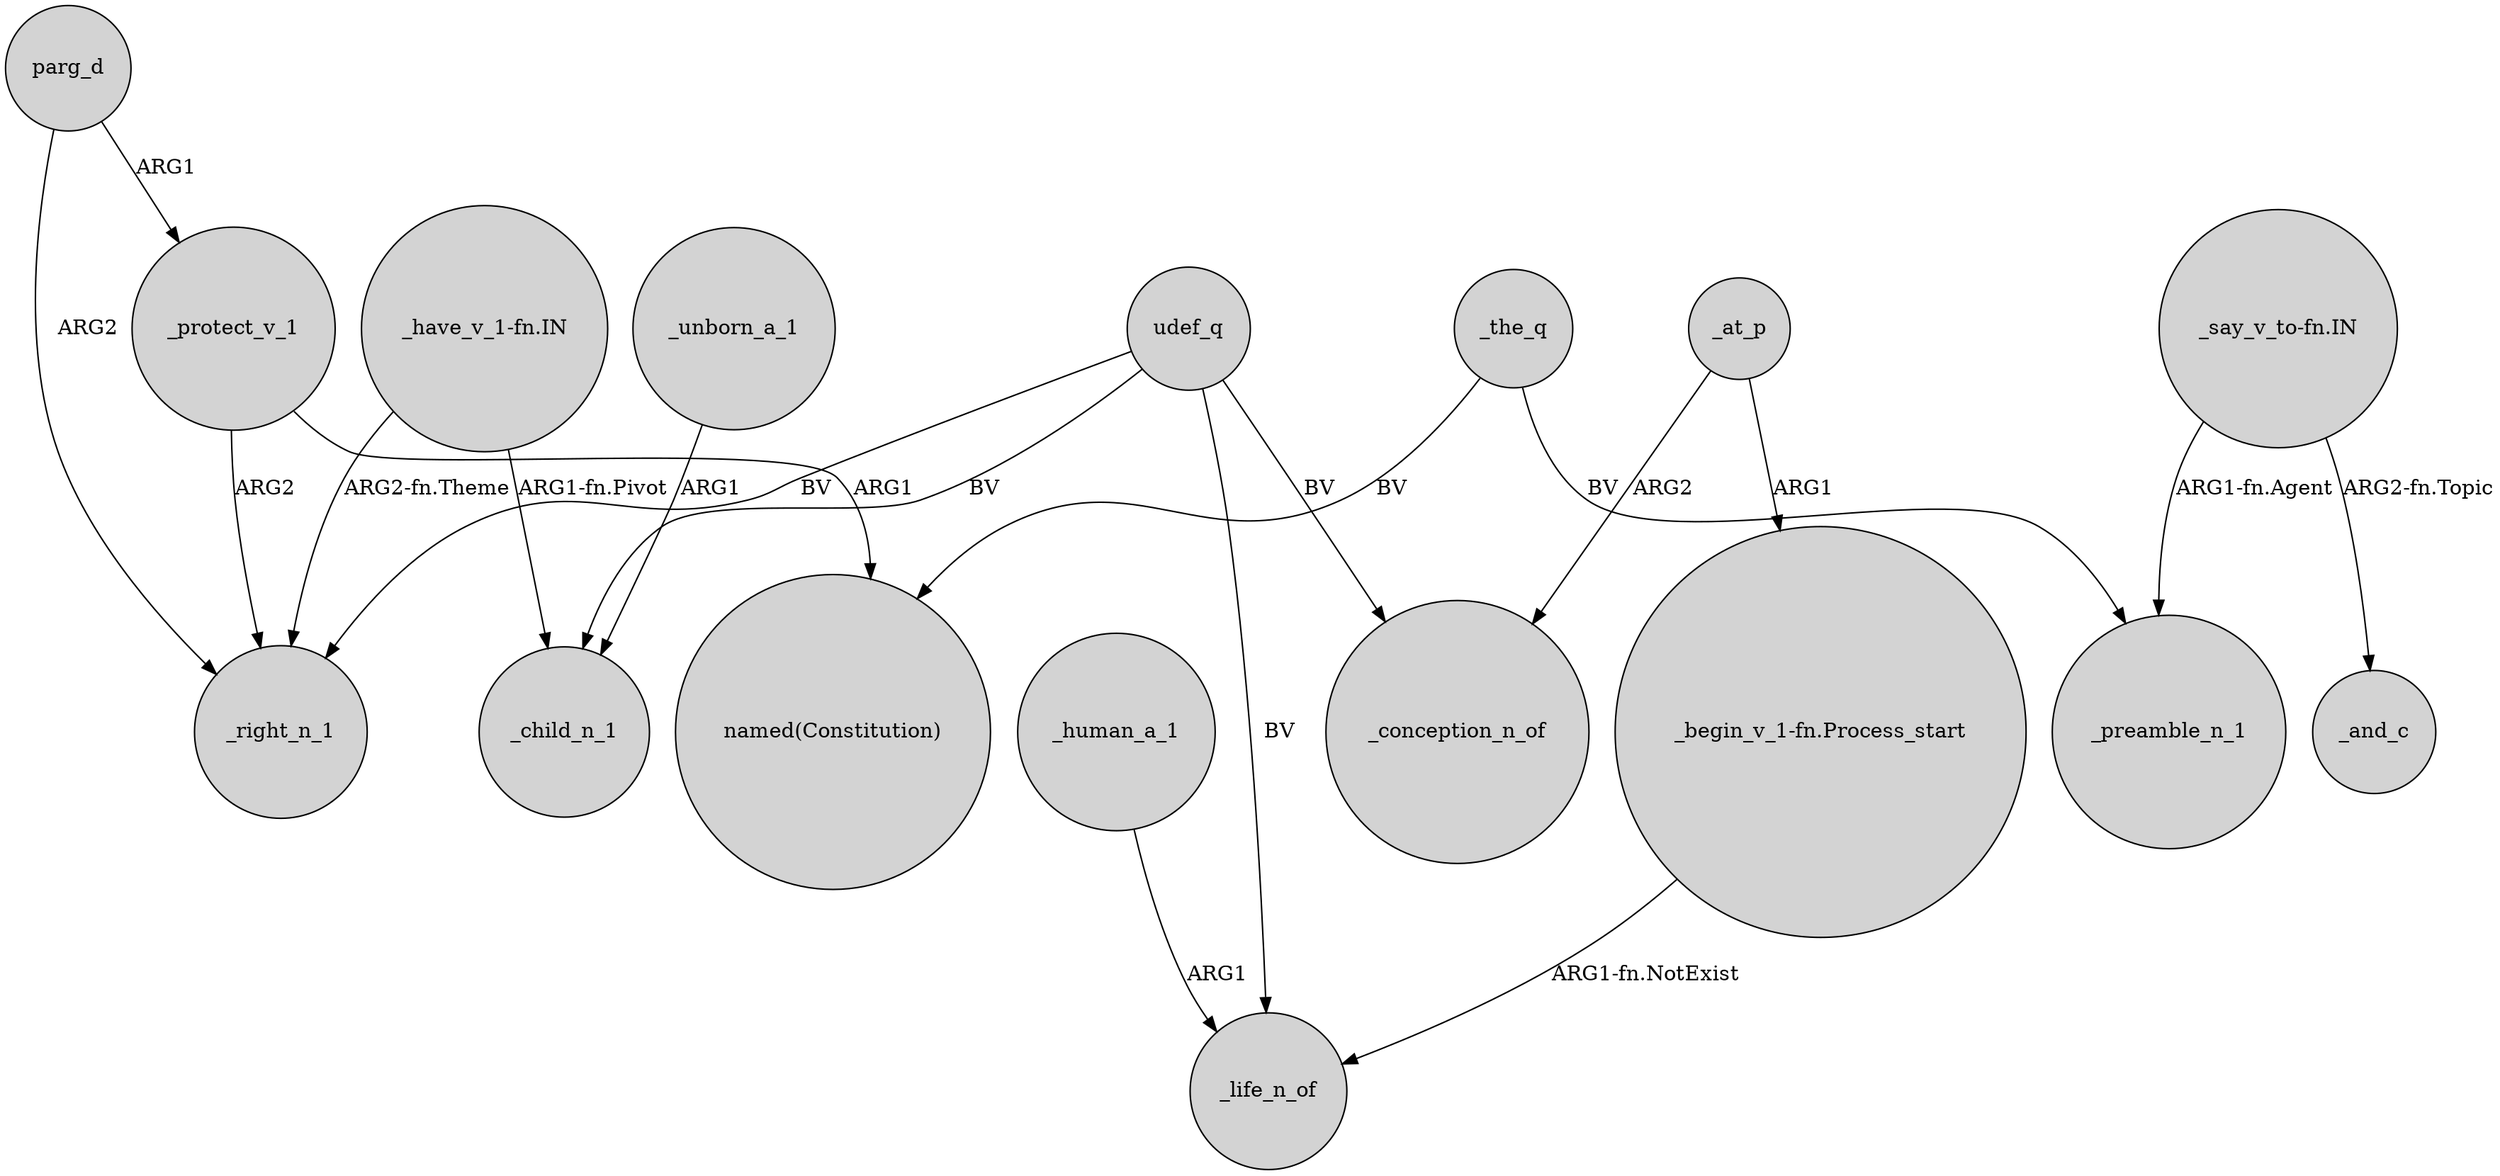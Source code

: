 digraph {
	node [shape=circle style=filled]
	parg_d -> _protect_v_1 [label=ARG1]
	"_have_v_1-fn.IN" -> _right_n_1 [label="ARG2-fn.Theme"]
	udef_q -> _child_n_1 [label=BV]
	"_say_v_to-fn.IN" -> _preamble_n_1 [label="ARG1-fn.Agent"]
	udef_q -> _life_n_of [label=BV]
	udef_q -> _conception_n_of [label=BV]
	_the_q -> _preamble_n_1 [label=BV]
	_protect_v_1 -> "named(Constitution)" [label=ARG1]
	_human_a_1 -> _life_n_of [label=ARG1]
	_at_p -> _conception_n_of [label=ARG2]
	udef_q -> _right_n_1 [label=BV]
	_at_p -> "_begin_v_1-fn.Process_start" [label=ARG1]
	_unborn_a_1 -> _child_n_1 [label=ARG1]
	"_have_v_1-fn.IN" -> _child_n_1 [label="ARG1-fn.Pivot"]
	"_say_v_to-fn.IN" -> _and_c [label="ARG2-fn.Topic"]
	_protect_v_1 -> _right_n_1 [label=ARG2]
	parg_d -> _right_n_1 [label=ARG2]
	"_begin_v_1-fn.Process_start" -> _life_n_of [label="ARG1-fn.NotExist"]
	_the_q -> "named(Constitution)" [label=BV]
}
